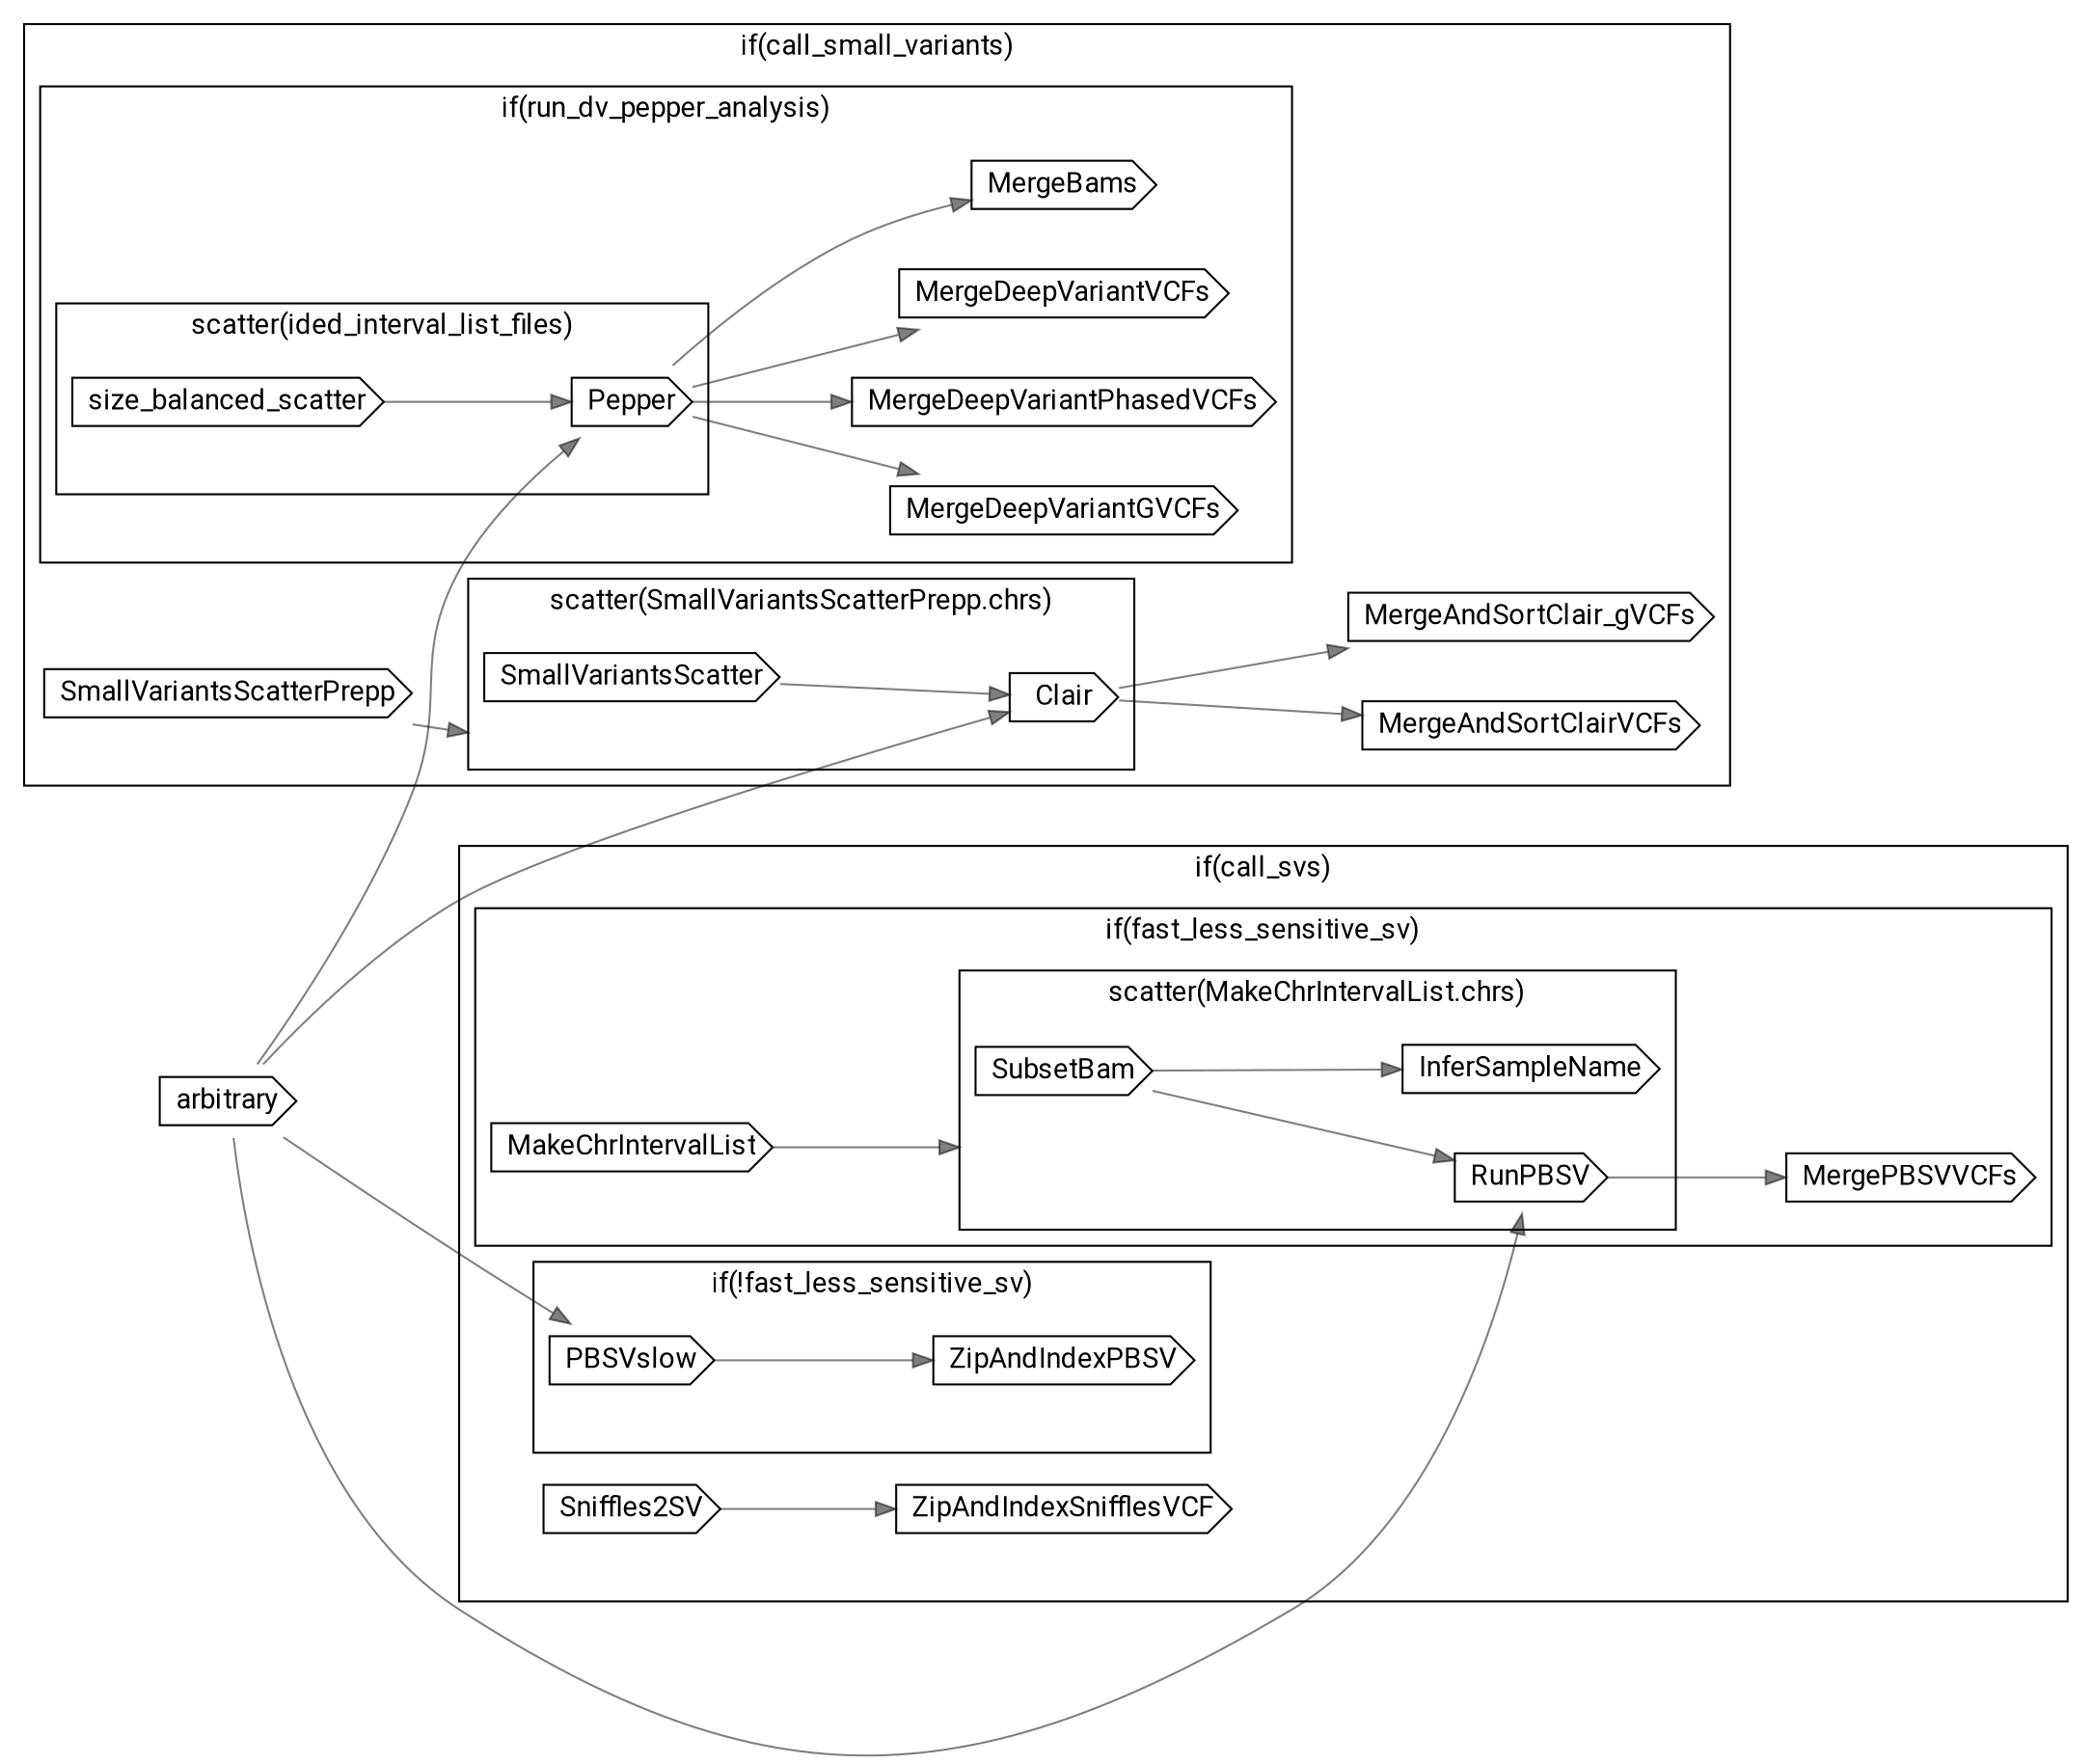 // CallVariants
digraph {
	compound=true rankdir=LR
	node [fontname=Roboto]
	edge [color="#00000080"]
	"call-arbitrary" [label=arbitrary shape=cds]
	subgraph "cluster-if-L61C5" {
		fontname=Roboto label="if(call_small_variants)" rank=same
		"call-SmallVariantsScatterPrepp" [label=SmallVariantsScatterPrepp shape=cds]
		subgraph "cluster-scatter-L71C9-c" {
			fontname=Roboto label="scatter(SmallVariantsScatterPrepp.chrs)" rank=same
			"call-SmallVariantsScatter" [label=SmallVariantsScatter shape=cds]
			"call-Clair" [label=Clair shape=cds]
			"scatter-L71C9-c" [label="" height=0 margin=0 style=invis width=0]
		}
		"call-MergeAndSortClairVCFs" [label=MergeAndSortClairVCFs shape=cds]
		"call-MergeAndSortClair_gVCFs" [label=MergeAndSortClair_gVCFs shape=cds]
		subgraph "cluster-if-L112C9" {
			fontname=Roboto label="if(run_dv_pepper_analysis)" rank=same
			subgraph "cluster-scatter-L119C13-pair" {
				fontname=Roboto label="scatter(ided_interval_list_files)" rank=same
				"call-size_balanced_scatter" [label=size_balanced_scatter shape=cds]
				"call-Pepper" [label=Pepper shape=cds]
				"scatter-L119C13-pair" [label="" height=0 margin=0 style=invis width=0]
			}
			"call-MergeDeepVariantGVCFs" [label=MergeDeepVariantGVCFs shape=cds]
			"call-MergeDeepVariantPhasedVCFs" [label=MergeDeepVariantPhasedVCFs shape=cds]
			"call-MergeDeepVariantVCFs" [label=MergeDeepVariantVCFs shape=cds]
			"call-MergeBams" [label=MergeBams shape=cds]
			"if-L112C9" [label="" height=0 margin=0 style=invis width=0]
		}
		"if-L61C5" [label="" height=0 margin=0 style=invis width=0]
	}
	subgraph "cluster-if-L174C5" {
		fontname=Roboto label="if(call_svs)" rank=same
		subgraph "cluster-if-L175C9" {
			fontname=Roboto label="if(fast_less_sensitive_sv)" rank=same
			"call-MakeChrIntervalList" [label=MakeChrIntervalList shape=cds]
			subgraph "cluster-scatter-L183C13-c" {
				fontname=Roboto label="scatter(MakeChrIntervalList.chrs)" rank=same
				"call-SubsetBam" [label=SubsetBam shape=cds]
				"call-RunPBSV" [label=RunPBSV shape=cds]
				"call-InferSampleName" [label=InferSampleName shape=cds]
				"scatter-L183C13-c" [label="" height=0 margin=0 style=invis width=0]
			}
			"call-MergePBSVVCFs" [label=MergePBSVVCFs shape=cds]
			"if-L175C9" [label="" height=0 margin=0 style=invis width=0]
		}
		subgraph "cluster-if-L222C9" {
			fontname=Roboto label="if(!fast_less_sensitive_sv)" rank=same
			"call-PBSVslow" [label=PBSVslow shape=cds]
			"call-ZipAndIndexPBSV" [label=ZipAndIndexPBSV shape=cds]
			"if-L222C9" [label="" height=0 margin=0 style=invis width=0]
		}
		"call-Sniffles2SV" [label=Sniffles2SV shape=cds]
		"call-ZipAndIndexSnifflesVCF" [label=ZipAndIndexSnifflesVCF shape=cds]
		"if-L174C5" [label="" height=0 margin=0 style=invis width=0]
	}
	"call-SmallVariantsScatterPrepp" -> "scatter-L71C9-c" [lhead="cluster-scatter-L71C9-c"]
	"call-SmallVariantsScatter" -> "call-Clair"
	"call-arbitrary" -> "call-Clair"
	"call-Clair" -> "call-MergeAndSortClairVCFs"
	"call-Clair" -> "call-MergeAndSortClair_gVCFs"
	"call-size_balanced_scatter" -> "call-Pepper"
	"call-arbitrary" -> "call-Pepper"
	"call-Pepper" -> "call-MergeDeepVariantGVCFs"
	"call-Pepper" -> "call-MergeDeepVariantPhasedVCFs"
	"call-Pepper" -> "call-MergeDeepVariantVCFs"
	"call-Pepper" -> "call-MergeBams"
	"call-MakeChrIntervalList" -> "scatter-L183C13-c" [lhead="cluster-scatter-L183C13-c"]
	"call-SubsetBam" -> "call-RunPBSV"
	"call-arbitrary" -> "call-RunPBSV"
	"call-SubsetBam" -> "call-InferSampleName"
	"call-RunPBSV" -> "call-MergePBSVVCFs"
	"call-arbitrary" -> "call-PBSVslow"
	"call-PBSVslow" -> "call-ZipAndIndexPBSV"
	"call-Sniffles2SV" -> "call-ZipAndIndexSnifflesVCF"
}
